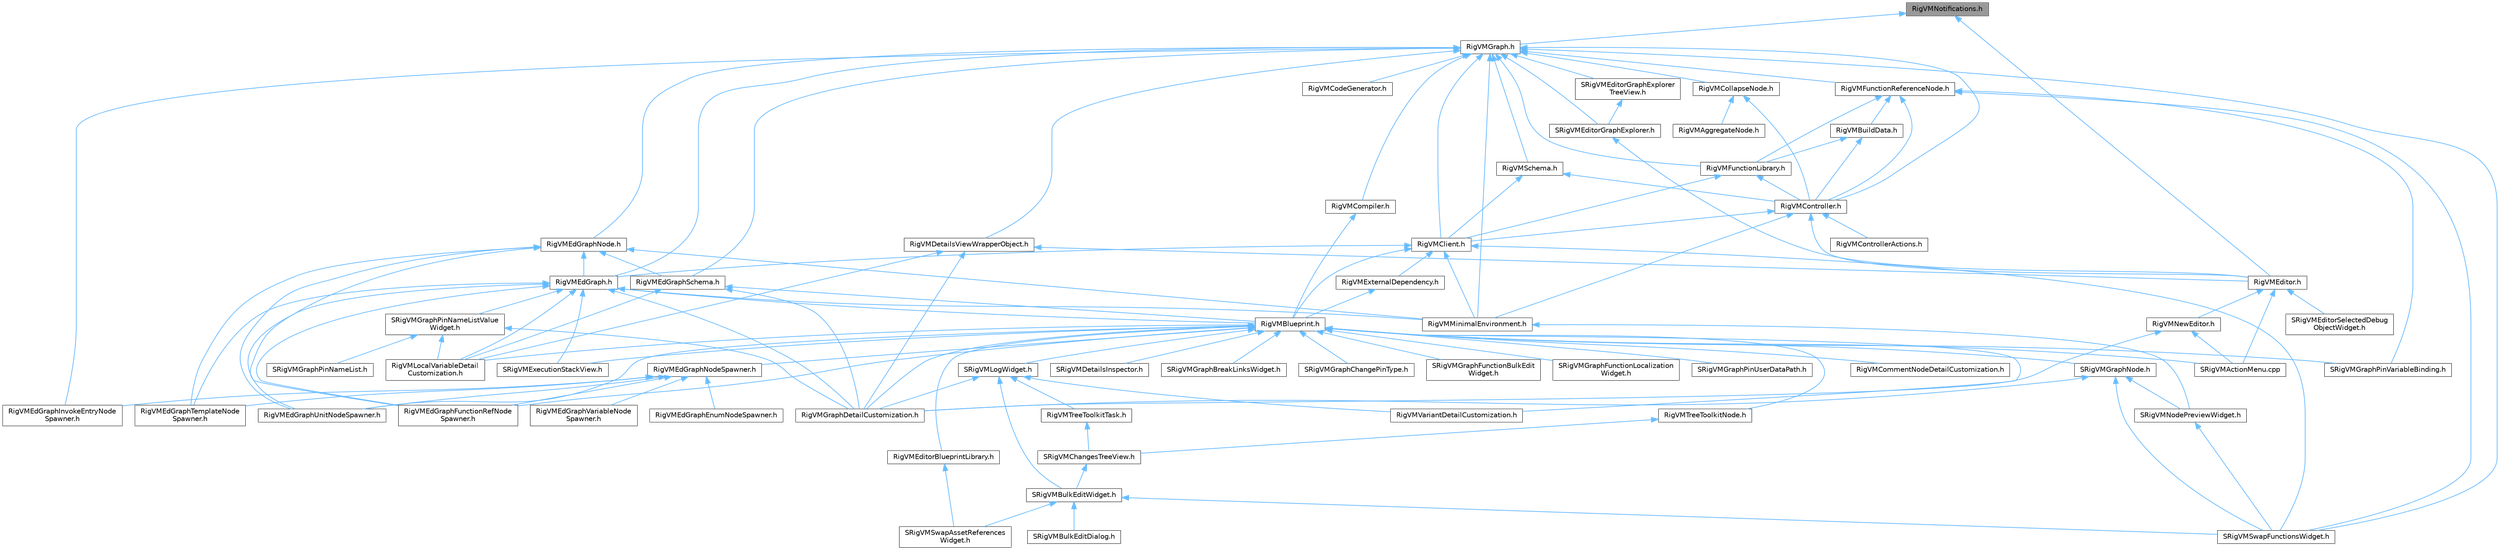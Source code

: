 digraph "RigVMNotifications.h"
{
 // INTERACTIVE_SVG=YES
 // LATEX_PDF_SIZE
  bgcolor="transparent";
  edge [fontname=Helvetica,fontsize=10,labelfontname=Helvetica,labelfontsize=10];
  node [fontname=Helvetica,fontsize=10,shape=box,height=0.2,width=0.4];
  Node1 [id="Node000001",label="RigVMNotifications.h",height=0.2,width=0.4,color="gray40", fillcolor="grey60", style="filled", fontcolor="black",tooltip=" "];
  Node1 -> Node2 [id="edge1_Node000001_Node000002",dir="back",color="steelblue1",style="solid",tooltip=" "];
  Node2 [id="Node000002",label="RigVMEditor.h",height=0.2,width=0.4,color="grey40", fillcolor="white", style="filled",URL="$d3/d13/RigVMEditor_8h.html",tooltip=" "];
  Node2 -> Node3 [id="edge2_Node000002_Node000003",dir="back",color="steelblue1",style="solid",tooltip=" "];
  Node3 [id="Node000003",label="RigVMNewEditor.h",height=0.2,width=0.4,color="grey40", fillcolor="white", style="filled",URL="$df/dd1/RigVMNewEditor_8h.html",tooltip=" "];
  Node3 -> Node4 [id="edge3_Node000003_Node000004",dir="back",color="steelblue1",style="solid",tooltip=" "];
  Node4 [id="Node000004",label="RigVMGraphDetailCustomization.h",height=0.2,width=0.4,color="grey40", fillcolor="white", style="filled",URL="$da/d8c/RigVMGraphDetailCustomization_8h.html",tooltip=" "];
  Node3 -> Node5 [id="edge4_Node000003_Node000005",dir="back",color="steelblue1",style="solid",tooltip=" "];
  Node5 [id="Node000005",label="SRigVMActionMenu.cpp",height=0.2,width=0.4,color="grey40", fillcolor="white", style="filled",URL="$dc/d4c/SRigVMActionMenu_8cpp.html",tooltip=" "];
  Node2 -> Node5 [id="edge5_Node000002_Node000005",dir="back",color="steelblue1",style="solid",tooltip=" "];
  Node2 -> Node6 [id="edge6_Node000002_Node000006",dir="back",color="steelblue1",style="solid",tooltip=" "];
  Node6 [id="Node000006",label="SRigVMEditorSelectedDebug\lObjectWidget.h",height=0.2,width=0.4,color="grey40", fillcolor="white", style="filled",URL="$d9/dcd/SRigVMEditorSelectedDebugObjectWidget_8h.html",tooltip=" "];
  Node1 -> Node7 [id="edge7_Node000001_Node000007",dir="back",color="steelblue1",style="solid",tooltip=" "];
  Node7 [id="Node000007",label="RigVMGraph.h",height=0.2,width=0.4,color="grey40", fillcolor="white", style="filled",URL="$d7/dfd/RigVMGraph_8h.html",tooltip=" "];
  Node7 -> Node8 [id="edge8_Node000007_Node000008",dir="back",color="steelblue1",style="solid",tooltip=" "];
  Node8 [id="Node000008",label="RigVMClient.h",height=0.2,width=0.4,color="grey40", fillcolor="white", style="filled",URL="$db/d93/RigVMClient_8h.html",tooltip=" "];
  Node8 -> Node9 [id="edge9_Node000008_Node000009",dir="back",color="steelblue1",style="solid",tooltip=" "];
  Node9 [id="Node000009",label="RigVMBlueprint.h",height=0.2,width=0.4,color="grey40", fillcolor="white", style="filled",URL="$df/d44/RigVMBlueprint_8h.html",tooltip=" "];
  Node9 -> Node10 [id="edge10_Node000009_Node000010",dir="back",color="steelblue1",style="solid",tooltip=" "];
  Node10 [id="Node000010",label="RigVMCommentNodeDetailCustomization.h",height=0.2,width=0.4,color="grey40", fillcolor="white", style="filled",URL="$de/ddb/RigVMCommentNodeDetailCustomization_8h.html",tooltip=" "];
  Node9 -> Node11 [id="edge11_Node000009_Node000011",dir="back",color="steelblue1",style="solid",tooltip=" "];
  Node11 [id="Node000011",label="RigVMEdGraphFunctionRefNode\lSpawner.h",height=0.2,width=0.4,color="grey40", fillcolor="white", style="filled",URL="$d3/d16/RigVMEdGraphFunctionRefNodeSpawner_8h.html",tooltip=" "];
  Node9 -> Node12 [id="edge12_Node000009_Node000012",dir="back",color="steelblue1",style="solid",tooltip=" "];
  Node12 [id="Node000012",label="RigVMEdGraphNodeSpawner.h",height=0.2,width=0.4,color="grey40", fillcolor="white", style="filled",URL="$d4/d8b/RigVMEdGraphNodeSpawner_8h.html",tooltip=" "];
  Node12 -> Node13 [id="edge13_Node000012_Node000013",dir="back",color="steelblue1",style="solid",tooltip=" "];
  Node13 [id="Node000013",label="RigVMEdGraphEnumNodeSpawner.h",height=0.2,width=0.4,color="grey40", fillcolor="white", style="filled",URL="$d3/dfd/RigVMEdGraphEnumNodeSpawner_8h.html",tooltip=" "];
  Node12 -> Node11 [id="edge14_Node000012_Node000011",dir="back",color="steelblue1",style="solid",tooltip=" "];
  Node12 -> Node14 [id="edge15_Node000012_Node000014",dir="back",color="steelblue1",style="solid",tooltip=" "];
  Node14 [id="Node000014",label="RigVMEdGraphInvokeEntryNode\lSpawner.h",height=0.2,width=0.4,color="grey40", fillcolor="white", style="filled",URL="$d9/de6/RigVMEdGraphInvokeEntryNodeSpawner_8h.html",tooltip=" "];
  Node12 -> Node15 [id="edge16_Node000012_Node000015",dir="back",color="steelblue1",style="solid",tooltip=" "];
  Node15 [id="Node000015",label="RigVMEdGraphTemplateNode\lSpawner.h",height=0.2,width=0.4,color="grey40", fillcolor="white", style="filled",URL="$d9/d6c/RigVMEdGraphTemplateNodeSpawner_8h.html",tooltip=" "];
  Node12 -> Node16 [id="edge17_Node000012_Node000016",dir="back",color="steelblue1",style="solid",tooltip=" "];
  Node16 [id="Node000016",label="RigVMEdGraphUnitNodeSpawner.h",height=0.2,width=0.4,color="grey40", fillcolor="white", style="filled",URL="$d3/d6b/RigVMEdGraphUnitNodeSpawner_8h.html",tooltip=" "];
  Node12 -> Node17 [id="edge18_Node000012_Node000017",dir="back",color="steelblue1",style="solid",tooltip=" "];
  Node17 [id="Node000017",label="RigVMEdGraphVariableNode\lSpawner.h",height=0.2,width=0.4,color="grey40", fillcolor="white", style="filled",URL="$d0/d83/RigVMEdGraphVariableNodeSpawner_8h.html",tooltip=" "];
  Node9 -> Node16 [id="edge19_Node000009_Node000016",dir="back",color="steelblue1",style="solid",tooltip=" "];
  Node9 -> Node18 [id="edge20_Node000009_Node000018",dir="back",color="steelblue1",style="solid",tooltip=" "];
  Node18 [id="Node000018",label="RigVMEditorBlueprintLibrary.h",height=0.2,width=0.4,color="grey40", fillcolor="white", style="filled",URL="$d9/d31/RigVMEditorBlueprintLibrary_8h.html",tooltip=" "];
  Node18 -> Node19 [id="edge21_Node000018_Node000019",dir="back",color="steelblue1",style="solid",tooltip=" "];
  Node19 [id="Node000019",label="SRigVMSwapAssetReferences\lWidget.h",height=0.2,width=0.4,color="grey40", fillcolor="white", style="filled",URL="$db/d3f/SRigVMSwapAssetReferencesWidget_8h.html",tooltip=" "];
  Node9 -> Node4 [id="edge22_Node000009_Node000004",dir="back",color="steelblue1",style="solid",tooltip=" "];
  Node9 -> Node20 [id="edge23_Node000009_Node000020",dir="back",color="steelblue1",style="solid",tooltip=" "];
  Node20 [id="Node000020",label="RigVMLocalVariableDetail\lCustomization.h",height=0.2,width=0.4,color="grey40", fillcolor="white", style="filled",URL="$de/de8/RigVMLocalVariableDetailCustomization_8h.html",tooltip=" "];
  Node9 -> Node21 [id="edge24_Node000009_Node000021",dir="back",color="steelblue1",style="solid",tooltip=" "];
  Node21 [id="Node000021",label="RigVMTreeToolkitNode.h",height=0.2,width=0.4,color="grey40", fillcolor="white", style="filled",URL="$dc/d84/RigVMTreeToolkitNode_8h.html",tooltip=" "];
  Node21 -> Node22 [id="edge25_Node000021_Node000022",dir="back",color="steelblue1",style="solid",tooltip=" "];
  Node22 [id="Node000022",label="SRigVMChangesTreeView.h",height=0.2,width=0.4,color="grey40", fillcolor="white", style="filled",URL="$dd/d83/SRigVMChangesTreeView_8h.html",tooltip=" "];
  Node22 -> Node23 [id="edge26_Node000022_Node000023",dir="back",color="steelblue1",style="solid",tooltip=" "];
  Node23 [id="Node000023",label="SRigVMBulkEditWidget.h",height=0.2,width=0.4,color="grey40", fillcolor="white", style="filled",URL="$d7/dab/SRigVMBulkEditWidget_8h.html",tooltip=" "];
  Node23 -> Node24 [id="edge27_Node000023_Node000024",dir="back",color="steelblue1",style="solid",tooltip=" "];
  Node24 [id="Node000024",label="SRigVMBulkEditDialog.h",height=0.2,width=0.4,color="grey40", fillcolor="white", style="filled",URL="$dd/d89/SRigVMBulkEditDialog_8h.html",tooltip=" "];
  Node23 -> Node19 [id="edge28_Node000023_Node000019",dir="back",color="steelblue1",style="solid",tooltip=" "];
  Node23 -> Node25 [id="edge29_Node000023_Node000025",dir="back",color="steelblue1",style="solid",tooltip=" "];
  Node25 [id="Node000025",label="SRigVMSwapFunctionsWidget.h",height=0.2,width=0.4,color="grey40", fillcolor="white", style="filled",URL="$d0/da2/SRigVMSwapFunctionsWidget_8h.html",tooltip=" "];
  Node9 -> Node26 [id="edge30_Node000009_Node000026",dir="back",color="steelblue1",style="solid",tooltip=" "];
  Node26 [id="Node000026",label="RigVMVariantDetailCustomization.h",height=0.2,width=0.4,color="grey40", fillcolor="white", style="filled",URL="$d2/db8/RigVMVariantDetailCustomization_8h.html",tooltip=" "];
  Node9 -> Node5 [id="edge31_Node000009_Node000005",dir="back",color="steelblue1",style="solid",tooltip=" "];
  Node9 -> Node27 [id="edge32_Node000009_Node000027",dir="back",color="steelblue1",style="solid",tooltip=" "];
  Node27 [id="Node000027",label="SRigVMDetailsInspector.h",height=0.2,width=0.4,color="grey40", fillcolor="white", style="filled",URL="$df/dfb/SRigVMDetailsInspector_8h.html",tooltip=" "];
  Node9 -> Node28 [id="edge33_Node000009_Node000028",dir="back",color="steelblue1",style="solid",tooltip=" "];
  Node28 [id="Node000028",label="SRigVMExecutionStackView.h",height=0.2,width=0.4,color="grey40", fillcolor="white", style="filled",URL="$d9/d2b/SRigVMExecutionStackView_8h.html",tooltip=" "];
  Node9 -> Node29 [id="edge34_Node000009_Node000029",dir="back",color="steelblue1",style="solid",tooltip=" "];
  Node29 [id="Node000029",label="SRigVMGraphBreakLinksWidget.h",height=0.2,width=0.4,color="grey40", fillcolor="white", style="filled",URL="$d8/d4a/SRigVMGraphBreakLinksWidget_8h.html",tooltip=" "];
  Node9 -> Node30 [id="edge35_Node000009_Node000030",dir="back",color="steelblue1",style="solid",tooltip=" "];
  Node30 [id="Node000030",label="SRigVMGraphChangePinType.h",height=0.2,width=0.4,color="grey40", fillcolor="white", style="filled",URL="$d4/da7/SRigVMGraphChangePinType_8h.html",tooltip=" "];
  Node9 -> Node31 [id="edge36_Node000009_Node000031",dir="back",color="steelblue1",style="solid",tooltip=" "];
  Node31 [id="Node000031",label="SRigVMGraphFunctionBulkEdit\lWidget.h",height=0.2,width=0.4,color="grey40", fillcolor="white", style="filled",URL="$db/dbf/SRigVMGraphFunctionBulkEditWidget_8h.html",tooltip=" "];
  Node9 -> Node32 [id="edge37_Node000009_Node000032",dir="back",color="steelblue1",style="solid",tooltip=" "];
  Node32 [id="Node000032",label="SRigVMGraphFunctionLocalization\lWidget.h",height=0.2,width=0.4,color="grey40", fillcolor="white", style="filled",URL="$dd/d59/SRigVMGraphFunctionLocalizationWidget_8h.html",tooltip=" "];
  Node9 -> Node33 [id="edge38_Node000009_Node000033",dir="back",color="steelblue1",style="solid",tooltip=" "];
  Node33 [id="Node000033",label="SRigVMGraphNode.h",height=0.2,width=0.4,color="grey40", fillcolor="white", style="filled",URL="$d0/d1e/SRigVMGraphNode_8h.html",tooltip=" "];
  Node33 -> Node4 [id="edge39_Node000033_Node000004",dir="back",color="steelblue1",style="solid",tooltip=" "];
  Node33 -> Node34 [id="edge40_Node000033_Node000034",dir="back",color="steelblue1",style="solid",tooltip=" "];
  Node34 [id="Node000034",label="SRigVMNodePreviewWidget.h",height=0.2,width=0.4,color="grey40", fillcolor="white", style="filled",URL="$d5/d72/SRigVMNodePreviewWidget_8h.html",tooltip=" "];
  Node34 -> Node25 [id="edge41_Node000034_Node000025",dir="back",color="steelblue1",style="solid",tooltip=" "];
  Node33 -> Node25 [id="edge42_Node000033_Node000025",dir="back",color="steelblue1",style="solid",tooltip=" "];
  Node9 -> Node35 [id="edge43_Node000009_Node000035",dir="back",color="steelblue1",style="solid",tooltip=" "];
  Node35 [id="Node000035",label="SRigVMGraphPinUserDataPath.h",height=0.2,width=0.4,color="grey40", fillcolor="white", style="filled",URL="$d5/d31/SRigVMGraphPinUserDataPath_8h.html",tooltip=" "];
  Node9 -> Node36 [id="edge44_Node000009_Node000036",dir="back",color="steelblue1",style="solid",tooltip=" "];
  Node36 [id="Node000036",label="SRigVMGraphPinVariableBinding.h",height=0.2,width=0.4,color="grey40", fillcolor="white", style="filled",URL="$db/dca/SRigVMGraphPinVariableBinding_8h.html",tooltip=" "];
  Node9 -> Node37 [id="edge45_Node000009_Node000037",dir="back",color="steelblue1",style="solid",tooltip=" "];
  Node37 [id="Node000037",label="SRigVMLogWidget.h",height=0.2,width=0.4,color="grey40", fillcolor="white", style="filled",URL="$d9/dab/SRigVMLogWidget_8h.html",tooltip=" "];
  Node37 -> Node4 [id="edge46_Node000037_Node000004",dir="back",color="steelblue1",style="solid",tooltip=" "];
  Node37 -> Node38 [id="edge47_Node000037_Node000038",dir="back",color="steelblue1",style="solid",tooltip=" "];
  Node38 [id="Node000038",label="RigVMTreeToolkitTask.h",height=0.2,width=0.4,color="grey40", fillcolor="white", style="filled",URL="$d1/dd5/RigVMTreeToolkitTask_8h.html",tooltip=" "];
  Node38 -> Node22 [id="edge48_Node000038_Node000022",dir="back",color="steelblue1",style="solid",tooltip=" "];
  Node37 -> Node26 [id="edge49_Node000037_Node000026",dir="back",color="steelblue1",style="solid",tooltip=" "];
  Node37 -> Node23 [id="edge50_Node000037_Node000023",dir="back",color="steelblue1",style="solid",tooltip=" "];
  Node8 -> Node39 [id="edge51_Node000008_Node000039",dir="back",color="steelblue1",style="solid",tooltip=" "];
  Node39 [id="Node000039",label="RigVMEdGraph.h",height=0.2,width=0.4,color="grey40", fillcolor="white", style="filled",URL="$d9/d8c/RigVMEdGraph_8h.html",tooltip=" "];
  Node39 -> Node9 [id="edge52_Node000039_Node000009",dir="back",color="steelblue1",style="solid",tooltip=" "];
  Node39 -> Node11 [id="edge53_Node000039_Node000011",dir="back",color="steelblue1",style="solid",tooltip=" "];
  Node39 -> Node15 [id="edge54_Node000039_Node000015",dir="back",color="steelblue1",style="solid",tooltip=" "];
  Node39 -> Node16 [id="edge55_Node000039_Node000016",dir="back",color="steelblue1",style="solid",tooltip=" "];
  Node39 -> Node4 [id="edge56_Node000039_Node000004",dir="back",color="steelblue1",style="solid",tooltip=" "];
  Node39 -> Node20 [id="edge57_Node000039_Node000020",dir="back",color="steelblue1",style="solid",tooltip=" "];
  Node39 -> Node40 [id="edge58_Node000039_Node000040",dir="back",color="steelblue1",style="solid",tooltip=" "];
  Node40 [id="Node000040",label="RigVMMinimalEnvironment.h",height=0.2,width=0.4,color="grey40", fillcolor="white", style="filled",URL="$d4/d4a/RigVMMinimalEnvironment_8h.html",tooltip=" "];
  Node40 -> Node34 [id="edge59_Node000040_Node000034",dir="back",color="steelblue1",style="solid",tooltip=" "];
  Node39 -> Node28 [id="edge60_Node000039_Node000028",dir="back",color="steelblue1",style="solid",tooltip=" "];
  Node39 -> Node41 [id="edge61_Node000039_Node000041",dir="back",color="steelblue1",style="solid",tooltip=" "];
  Node41 [id="Node000041",label="SRigVMGraphPinNameListValue\lWidget.h",height=0.2,width=0.4,color="grey40", fillcolor="white", style="filled",URL="$dc/dac/SRigVMGraphPinNameListValueWidget_8h.html",tooltip=" "];
  Node41 -> Node4 [id="edge62_Node000041_Node000004",dir="back",color="steelblue1",style="solid",tooltip=" "];
  Node41 -> Node20 [id="edge63_Node000041_Node000020",dir="back",color="steelblue1",style="solid",tooltip=" "];
  Node41 -> Node42 [id="edge64_Node000041_Node000042",dir="back",color="steelblue1",style="solid",tooltip=" "];
  Node42 [id="Node000042",label="SRigVMGraphPinNameList.h",height=0.2,width=0.4,color="grey40", fillcolor="white", style="filled",URL="$d7/dfc/SRigVMGraphPinNameList_8h.html",tooltip=" "];
  Node8 -> Node43 [id="edge65_Node000008_Node000043",dir="back",color="steelblue1",style="solid",tooltip=" "];
  Node43 [id="Node000043",label="RigVMExternalDependency.h",height=0.2,width=0.4,color="grey40", fillcolor="white", style="filled",URL="$d2/d83/RigVMExternalDependency_8h.html",tooltip=" "];
  Node43 -> Node9 [id="edge66_Node000043_Node000009",dir="back",color="steelblue1",style="solid",tooltip=" "];
  Node8 -> Node40 [id="edge67_Node000008_Node000040",dir="back",color="steelblue1",style="solid",tooltip=" "];
  Node8 -> Node25 [id="edge68_Node000008_Node000025",dir="back",color="steelblue1",style="solid",tooltip=" "];
  Node7 -> Node44 [id="edge69_Node000007_Node000044",dir="back",color="steelblue1",style="solid",tooltip=" "];
  Node44 [id="Node000044",label="RigVMCodeGenerator.h",height=0.2,width=0.4,color="grey40", fillcolor="white", style="filled",URL="$d4/d2b/RigVMCodeGenerator_8h.html",tooltip=" "];
  Node7 -> Node45 [id="edge70_Node000007_Node000045",dir="back",color="steelblue1",style="solid",tooltip=" "];
  Node45 [id="Node000045",label="RigVMCollapseNode.h",height=0.2,width=0.4,color="grey40", fillcolor="white", style="filled",URL="$d1/d95/RigVMCollapseNode_8h.html",tooltip=" "];
  Node45 -> Node46 [id="edge71_Node000045_Node000046",dir="back",color="steelblue1",style="solid",tooltip=" "];
  Node46 [id="Node000046",label="RigVMAggregateNode.h",height=0.2,width=0.4,color="grey40", fillcolor="white", style="filled",URL="$d7/d89/RigVMAggregateNode_8h.html",tooltip=" "];
  Node45 -> Node47 [id="edge72_Node000045_Node000047",dir="back",color="steelblue1",style="solid",tooltip=" "];
  Node47 [id="Node000047",label="RigVMController.h",height=0.2,width=0.4,color="grey40", fillcolor="white", style="filled",URL="$da/d1e/RigVMController_8h.html",tooltip=" "];
  Node47 -> Node8 [id="edge73_Node000047_Node000008",dir="back",color="steelblue1",style="solid",tooltip=" "];
  Node47 -> Node48 [id="edge74_Node000047_Node000048",dir="back",color="steelblue1",style="solid",tooltip=" "];
  Node48 [id="Node000048",label="RigVMControllerActions.h",height=0.2,width=0.4,color="grey40", fillcolor="white", style="filled",URL="$d3/dc4/RigVMControllerActions_8h.html",tooltip=" "];
  Node47 -> Node2 [id="edge75_Node000047_Node000002",dir="back",color="steelblue1",style="solid",tooltip=" "];
  Node47 -> Node40 [id="edge76_Node000047_Node000040",dir="back",color="steelblue1",style="solid",tooltip=" "];
  Node7 -> Node49 [id="edge77_Node000007_Node000049",dir="back",color="steelblue1",style="solid",tooltip=" "];
  Node49 [id="Node000049",label="RigVMCompiler.h",height=0.2,width=0.4,color="grey40", fillcolor="white", style="filled",URL="$d7/d63/RigVMCompiler_8h.html",tooltip=" "];
  Node49 -> Node9 [id="edge78_Node000049_Node000009",dir="back",color="steelblue1",style="solid",tooltip=" "];
  Node7 -> Node47 [id="edge79_Node000007_Node000047",dir="back",color="steelblue1",style="solid",tooltip=" "];
  Node7 -> Node50 [id="edge80_Node000007_Node000050",dir="back",color="steelblue1",style="solid",tooltip=" "];
  Node50 [id="Node000050",label="RigVMDetailsViewWrapperObject.h",height=0.2,width=0.4,color="grey40", fillcolor="white", style="filled",URL="$dd/d41/RigVMDetailsViewWrapperObject_8h.html",tooltip=" "];
  Node50 -> Node2 [id="edge81_Node000050_Node000002",dir="back",color="steelblue1",style="solid",tooltip=" "];
  Node50 -> Node4 [id="edge82_Node000050_Node000004",dir="back",color="steelblue1",style="solid",tooltip=" "];
  Node50 -> Node20 [id="edge83_Node000050_Node000020",dir="back",color="steelblue1",style="solid",tooltip=" "];
  Node7 -> Node39 [id="edge84_Node000007_Node000039",dir="back",color="steelblue1",style="solid",tooltip=" "];
  Node7 -> Node14 [id="edge85_Node000007_Node000014",dir="back",color="steelblue1",style="solid",tooltip=" "];
  Node7 -> Node51 [id="edge86_Node000007_Node000051",dir="back",color="steelblue1",style="solid",tooltip=" "];
  Node51 [id="Node000051",label="RigVMEdGraphNode.h",height=0.2,width=0.4,color="grey40", fillcolor="white", style="filled",URL="$d8/dcd/RigVMEdGraphNode_8h.html",tooltip=" "];
  Node51 -> Node39 [id="edge87_Node000051_Node000039",dir="back",color="steelblue1",style="solid",tooltip=" "];
  Node51 -> Node11 [id="edge88_Node000051_Node000011",dir="back",color="steelblue1",style="solid",tooltip=" "];
  Node51 -> Node52 [id="edge89_Node000051_Node000052",dir="back",color="steelblue1",style="solid",tooltip=" "];
  Node52 [id="Node000052",label="RigVMEdGraphSchema.h",height=0.2,width=0.4,color="grey40", fillcolor="white", style="filled",URL="$dc/de3/RigVMEdGraphSchema_8h.html",tooltip=" "];
  Node52 -> Node9 [id="edge90_Node000052_Node000009",dir="back",color="steelblue1",style="solid",tooltip=" "];
  Node52 -> Node4 [id="edge91_Node000052_Node000004",dir="back",color="steelblue1",style="solid",tooltip=" "];
  Node52 -> Node20 [id="edge92_Node000052_Node000020",dir="back",color="steelblue1",style="solid",tooltip=" "];
  Node51 -> Node15 [id="edge93_Node000051_Node000015",dir="back",color="steelblue1",style="solid",tooltip=" "];
  Node51 -> Node16 [id="edge94_Node000051_Node000016",dir="back",color="steelblue1",style="solid",tooltip=" "];
  Node51 -> Node40 [id="edge95_Node000051_Node000040",dir="back",color="steelblue1",style="solid",tooltip=" "];
  Node7 -> Node52 [id="edge96_Node000007_Node000052",dir="back",color="steelblue1",style="solid",tooltip=" "];
  Node7 -> Node53 [id="edge97_Node000007_Node000053",dir="back",color="steelblue1",style="solid",tooltip=" "];
  Node53 [id="Node000053",label="RigVMFunctionLibrary.h",height=0.2,width=0.4,color="grey40", fillcolor="white", style="filled",URL="$da/d39/RigVMFunctionLibrary_8h.html",tooltip=" "];
  Node53 -> Node8 [id="edge98_Node000053_Node000008",dir="back",color="steelblue1",style="solid",tooltip=" "];
  Node53 -> Node47 [id="edge99_Node000053_Node000047",dir="back",color="steelblue1",style="solid",tooltip=" "];
  Node7 -> Node54 [id="edge100_Node000007_Node000054",dir="back",color="steelblue1",style="solid",tooltip=" "];
  Node54 [id="Node000054",label="RigVMFunctionReferenceNode.h",height=0.2,width=0.4,color="grey40", fillcolor="white", style="filled",URL="$d8/dae/RigVMFunctionReferenceNode_8h.html",tooltip=" "];
  Node54 -> Node55 [id="edge101_Node000054_Node000055",dir="back",color="steelblue1",style="solid",tooltip=" "];
  Node55 [id="Node000055",label="RigVMBuildData.h",height=0.2,width=0.4,color="grey40", fillcolor="white", style="filled",URL="$df/d5a/RigVMBuildData_8h.html",tooltip=" "];
  Node55 -> Node47 [id="edge102_Node000055_Node000047",dir="back",color="steelblue1",style="solid",tooltip=" "];
  Node55 -> Node53 [id="edge103_Node000055_Node000053",dir="back",color="steelblue1",style="solid",tooltip=" "];
  Node54 -> Node47 [id="edge104_Node000054_Node000047",dir="back",color="steelblue1",style="solid",tooltip=" "];
  Node54 -> Node53 [id="edge105_Node000054_Node000053",dir="back",color="steelblue1",style="solid",tooltip=" "];
  Node54 -> Node36 [id="edge106_Node000054_Node000036",dir="back",color="steelblue1",style="solid",tooltip=" "];
  Node54 -> Node25 [id="edge107_Node000054_Node000025",dir="back",color="steelblue1",style="solid",tooltip=" "];
  Node7 -> Node40 [id="edge108_Node000007_Node000040",dir="back",color="steelblue1",style="solid",tooltip=" "];
  Node7 -> Node56 [id="edge109_Node000007_Node000056",dir="back",color="steelblue1",style="solid",tooltip=" "];
  Node56 [id="Node000056",label="RigVMSchema.h",height=0.2,width=0.4,color="grey40", fillcolor="white", style="filled",URL="$d7/dc2/RigVMSchema_8h.html",tooltip=" "];
  Node56 -> Node8 [id="edge110_Node000056_Node000008",dir="back",color="steelblue1",style="solid",tooltip=" "];
  Node56 -> Node47 [id="edge111_Node000056_Node000047",dir="back",color="steelblue1",style="solid",tooltip=" "];
  Node7 -> Node57 [id="edge112_Node000007_Node000057",dir="back",color="steelblue1",style="solid",tooltip=" "];
  Node57 [id="Node000057",label="SRigVMEditorGraphExplorer.h",height=0.2,width=0.4,color="grey40", fillcolor="white", style="filled",URL="$db/d11/SRigVMEditorGraphExplorer_8h.html",tooltip=" "];
  Node57 -> Node2 [id="edge113_Node000057_Node000002",dir="back",color="steelblue1",style="solid",tooltip=" "];
  Node7 -> Node58 [id="edge114_Node000007_Node000058",dir="back",color="steelblue1",style="solid",tooltip=" "];
  Node58 [id="Node000058",label="SRigVMEditorGraphExplorer\lTreeView.h",height=0.2,width=0.4,color="grey40", fillcolor="white", style="filled",URL="$d8/d43/SRigVMEditorGraphExplorerTreeView_8h.html",tooltip=" "];
  Node58 -> Node57 [id="edge115_Node000058_Node000057",dir="back",color="steelblue1",style="solid",tooltip=" "];
  Node7 -> Node25 [id="edge116_Node000007_Node000025",dir="back",color="steelblue1",style="solid",tooltip=" "];
}
